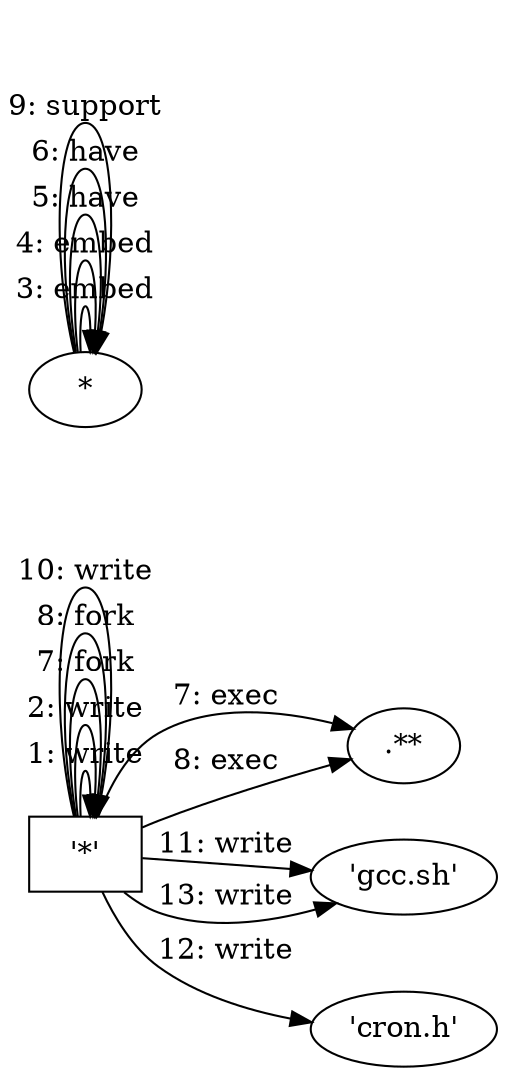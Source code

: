 digraph "DATA_EXEC/report2_ms.dot" {
rankdir="LR"
size="9"
fixedsize="false"
splines="true"
nodesep=0.3
ranksep=0
fontsize=10
overlap="scalexy"
engine= "neato"
	"'*'" [node_type=file shape=ellipse]
	"'*'" [node_type=Process shape=box]
	"'*'" -> "'*'" [label="1: write"]
	"'*'" [node_type=file shape=ellipse]
	"'*'" [node_type=Process shape=box]
	"'*'" -> "'*'" [label="2: write"]
	"'*'" [node_type=file shape=ellipse]
	"'*'" [node_type=file shape=ellipse]
	"*" -> "*" [label="3: embed"]
	"'*'" [node_type=file shape=ellipse]
	"'*'" [node_type=file shape=ellipse]
	"*" -> "*" [label="4: embed"]
	"'*'" [node_type=file shape=ellipse]
	"'*'" [node_type=file shape=ellipse]
	"*" -> "*" [label="5: have"]
	"'*'" [node_type=file shape=ellipse]
	"'*'" [node_type=file shape=ellipse]
	"*" -> "*" [label="6: have"]
	"'*'" [node_type=Process shape=box]
	"'*'" [node_type=Process shape=box]
	"'*'" -> "'*'" [label="7: fork"]
	"'*'" [node_type=Process shape=box]
	".*\*" [node_type=File shape=ellipse]
	"'*'" -> ".*\*" [label="7: exec"]
	"'*'" [node_type=Process shape=box]
	"'*'" [node_type=Process shape=box]
	"'*'" -> "'*'" [label="8: fork"]
	"'*'" [node_type=Process shape=box]
	".*\*" [node_type=File shape=ellipse]
	"'*'" -> ".*\*" [label="8: exec"]
	"'*'" [node_type=file shape=ellipse]
	"'*'" [node_type=file shape=ellipse]
	"*" -> "*" [label="9: support"]
	"'*'" [node_type=file shape=ellipse]
	"'*'" [node_type=Process shape=box]
	"'*'" -> "'*'" [label="10: write"]
	"'gcc.sh'" [node_type=file shape=ellipse]
	"'*'" [node_type=Process shape=box]
	"'*'" -> "'gcc.sh'" [label="11: write"]
	"'cron.h'" [node_type=file shape=ellipse]
	"'*'" [node_type=Process shape=box]
	"'*'" -> "'cron.h'" [label="12: write"]
	"'gcc.sh'" [node_type=file shape=ellipse]
	"'*'" [node_type=Process shape=box]
	"'*'" -> "'gcc.sh'" [label="13: write"]
}
